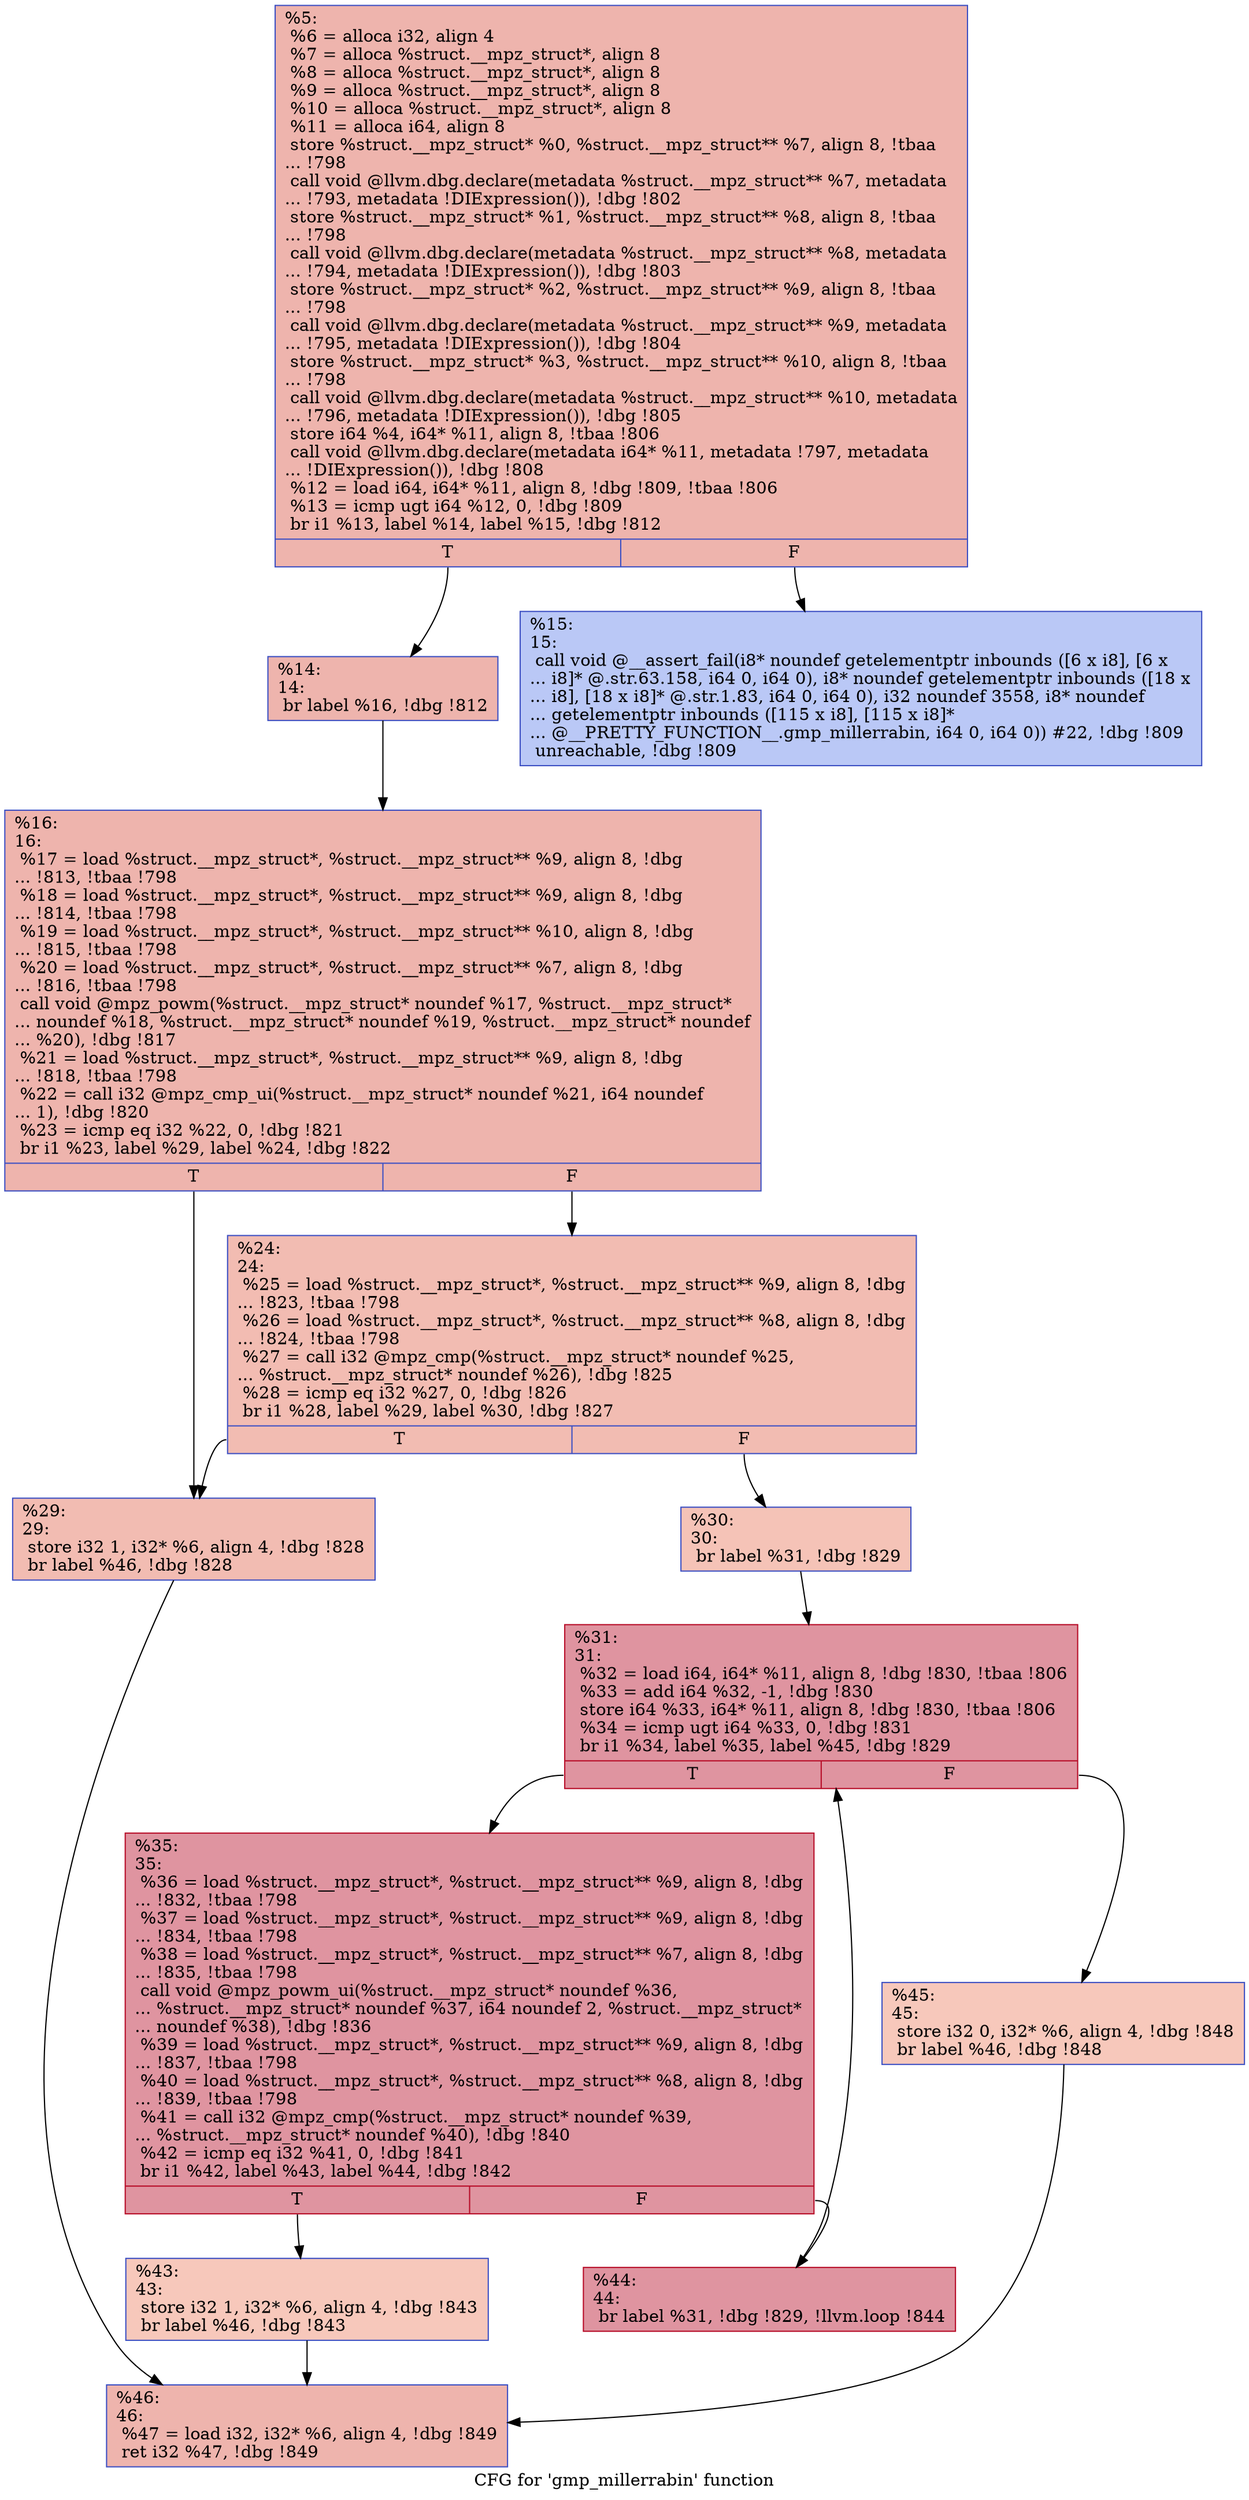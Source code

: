 digraph "CFG for 'gmp_millerrabin' function" {
	label="CFG for 'gmp_millerrabin' function";

	Node0x2836fc0 [shape=record,color="#3d50c3ff", style=filled, fillcolor="#d8564670",label="{%5:\l  %6 = alloca i32, align 4\l  %7 = alloca %struct.__mpz_struct*, align 8\l  %8 = alloca %struct.__mpz_struct*, align 8\l  %9 = alloca %struct.__mpz_struct*, align 8\l  %10 = alloca %struct.__mpz_struct*, align 8\l  %11 = alloca i64, align 8\l  store %struct.__mpz_struct* %0, %struct.__mpz_struct** %7, align 8, !tbaa\l... !798\l  call void @llvm.dbg.declare(metadata %struct.__mpz_struct** %7, metadata\l... !793, metadata !DIExpression()), !dbg !802\l  store %struct.__mpz_struct* %1, %struct.__mpz_struct** %8, align 8, !tbaa\l... !798\l  call void @llvm.dbg.declare(metadata %struct.__mpz_struct** %8, metadata\l... !794, metadata !DIExpression()), !dbg !803\l  store %struct.__mpz_struct* %2, %struct.__mpz_struct** %9, align 8, !tbaa\l... !798\l  call void @llvm.dbg.declare(metadata %struct.__mpz_struct** %9, metadata\l... !795, metadata !DIExpression()), !dbg !804\l  store %struct.__mpz_struct* %3, %struct.__mpz_struct** %10, align 8, !tbaa\l... !798\l  call void @llvm.dbg.declare(metadata %struct.__mpz_struct** %10, metadata\l... !796, metadata !DIExpression()), !dbg !805\l  store i64 %4, i64* %11, align 8, !tbaa !806\l  call void @llvm.dbg.declare(metadata i64* %11, metadata !797, metadata\l... !DIExpression()), !dbg !808\l  %12 = load i64, i64* %11, align 8, !dbg !809, !tbaa !806\l  %13 = icmp ugt i64 %12, 0, !dbg !809\l  br i1 %13, label %14, label %15, !dbg !812\l|{<s0>T|<s1>F}}"];
	Node0x2836fc0:s0 -> Node0x2837080;
	Node0x2836fc0:s1 -> Node0x28370d0;
	Node0x2837080 [shape=record,color="#3d50c3ff", style=filled, fillcolor="#d8564670",label="{%14:\l14:                                               \l  br label %16, !dbg !812\l}"];
	Node0x2837080 -> Node0x2837120;
	Node0x28370d0 [shape=record,color="#3d50c3ff", style=filled, fillcolor="#6282ea70",label="{%15:\l15:                                               \l  call void @__assert_fail(i8* noundef getelementptr inbounds ([6 x i8], [6 x\l... i8]* @.str.63.158, i64 0, i64 0), i8* noundef getelementptr inbounds ([18 x\l... i8], [18 x i8]* @.str.1.83, i64 0, i64 0), i32 noundef 3558, i8* noundef\l... getelementptr inbounds ([115 x i8], [115 x i8]*\l... @__PRETTY_FUNCTION__.gmp_millerrabin, i64 0, i64 0)) #22, !dbg !809\l  unreachable, !dbg !809\l}"];
	Node0x2837120 [shape=record,color="#3d50c3ff", style=filled, fillcolor="#d8564670",label="{%16:\l16:                                               \l  %17 = load %struct.__mpz_struct*, %struct.__mpz_struct** %9, align 8, !dbg\l... !813, !tbaa !798\l  %18 = load %struct.__mpz_struct*, %struct.__mpz_struct** %9, align 8, !dbg\l... !814, !tbaa !798\l  %19 = load %struct.__mpz_struct*, %struct.__mpz_struct** %10, align 8, !dbg\l... !815, !tbaa !798\l  %20 = load %struct.__mpz_struct*, %struct.__mpz_struct** %7, align 8, !dbg\l... !816, !tbaa !798\l  call void @mpz_powm(%struct.__mpz_struct* noundef %17, %struct.__mpz_struct*\l... noundef %18, %struct.__mpz_struct* noundef %19, %struct.__mpz_struct* noundef\l... %20), !dbg !817\l  %21 = load %struct.__mpz_struct*, %struct.__mpz_struct** %9, align 8, !dbg\l... !818, !tbaa !798\l  %22 = call i32 @mpz_cmp_ui(%struct.__mpz_struct* noundef %21, i64 noundef\l... 1), !dbg !820\l  %23 = icmp eq i32 %22, 0, !dbg !821\l  br i1 %23, label %29, label %24, !dbg !822\l|{<s0>T|<s1>F}}"];
	Node0x2837120:s0 -> Node0x28371c0;
	Node0x2837120:s1 -> Node0x2837170;
	Node0x2837170 [shape=record,color="#3d50c3ff", style=filled, fillcolor="#e1675170",label="{%24:\l24:                                               \l  %25 = load %struct.__mpz_struct*, %struct.__mpz_struct** %9, align 8, !dbg\l... !823, !tbaa !798\l  %26 = load %struct.__mpz_struct*, %struct.__mpz_struct** %8, align 8, !dbg\l... !824, !tbaa !798\l  %27 = call i32 @mpz_cmp(%struct.__mpz_struct* noundef %25,\l... %struct.__mpz_struct* noundef %26), !dbg !825\l  %28 = icmp eq i32 %27, 0, !dbg !826\l  br i1 %28, label %29, label %30, !dbg !827\l|{<s0>T|<s1>F}}"];
	Node0x2837170:s0 -> Node0x28371c0;
	Node0x2837170:s1 -> Node0x2837210;
	Node0x28371c0 [shape=record,color="#3d50c3ff", style=filled, fillcolor="#e1675170",label="{%29:\l29:                                               \l  store i32 1, i32* %6, align 4, !dbg !828\l  br label %46, !dbg !828\l}"];
	Node0x28371c0 -> Node0x28373f0;
	Node0x2837210 [shape=record,color="#3d50c3ff", style=filled, fillcolor="#e8765c70",label="{%30:\l30:                                               \l  br label %31, !dbg !829\l}"];
	Node0x2837210 -> Node0x2837260;
	Node0x2837260 [shape=record,color="#b70d28ff", style=filled, fillcolor="#b70d2870",label="{%31:\l31:                                               \l  %32 = load i64, i64* %11, align 8, !dbg !830, !tbaa !806\l  %33 = add i64 %32, -1, !dbg !830\l  store i64 %33, i64* %11, align 8, !dbg !830, !tbaa !806\l  %34 = icmp ugt i64 %33, 0, !dbg !831\l  br i1 %34, label %35, label %45, !dbg !829\l|{<s0>T|<s1>F}}"];
	Node0x2837260:s0 -> Node0x28372b0;
	Node0x2837260:s1 -> Node0x28373a0;
	Node0x28372b0 [shape=record,color="#b70d28ff", style=filled, fillcolor="#b70d2870",label="{%35:\l35:                                               \l  %36 = load %struct.__mpz_struct*, %struct.__mpz_struct** %9, align 8, !dbg\l... !832, !tbaa !798\l  %37 = load %struct.__mpz_struct*, %struct.__mpz_struct** %9, align 8, !dbg\l... !834, !tbaa !798\l  %38 = load %struct.__mpz_struct*, %struct.__mpz_struct** %7, align 8, !dbg\l... !835, !tbaa !798\l  call void @mpz_powm_ui(%struct.__mpz_struct* noundef %36,\l... %struct.__mpz_struct* noundef %37, i64 noundef 2, %struct.__mpz_struct*\l... noundef %38), !dbg !836\l  %39 = load %struct.__mpz_struct*, %struct.__mpz_struct** %9, align 8, !dbg\l... !837, !tbaa !798\l  %40 = load %struct.__mpz_struct*, %struct.__mpz_struct** %8, align 8, !dbg\l... !839, !tbaa !798\l  %41 = call i32 @mpz_cmp(%struct.__mpz_struct* noundef %39,\l... %struct.__mpz_struct* noundef %40), !dbg !840\l  %42 = icmp eq i32 %41, 0, !dbg !841\l  br i1 %42, label %43, label %44, !dbg !842\l|{<s0>T|<s1>F}}"];
	Node0x28372b0:s0 -> Node0x2837300;
	Node0x28372b0:s1 -> Node0x2837350;
	Node0x2837300 [shape=record,color="#3d50c3ff", style=filled, fillcolor="#ed836670",label="{%43:\l43:                                               \l  store i32 1, i32* %6, align 4, !dbg !843\l  br label %46, !dbg !843\l}"];
	Node0x2837300 -> Node0x28373f0;
	Node0x2837350 [shape=record,color="#b70d28ff", style=filled, fillcolor="#b70d2870",label="{%44:\l44:                                               \l  br label %31, !dbg !829, !llvm.loop !844\l}"];
	Node0x2837350 -> Node0x2837260;
	Node0x28373a0 [shape=record,color="#3d50c3ff", style=filled, fillcolor="#ed836670",label="{%45:\l45:                                               \l  store i32 0, i32* %6, align 4, !dbg !848\l  br label %46, !dbg !848\l}"];
	Node0x28373a0 -> Node0x28373f0;
	Node0x28373f0 [shape=record,color="#3d50c3ff", style=filled, fillcolor="#d8564670",label="{%46:\l46:                                               \l  %47 = load i32, i32* %6, align 4, !dbg !849\l  ret i32 %47, !dbg !849\l}"];
}
